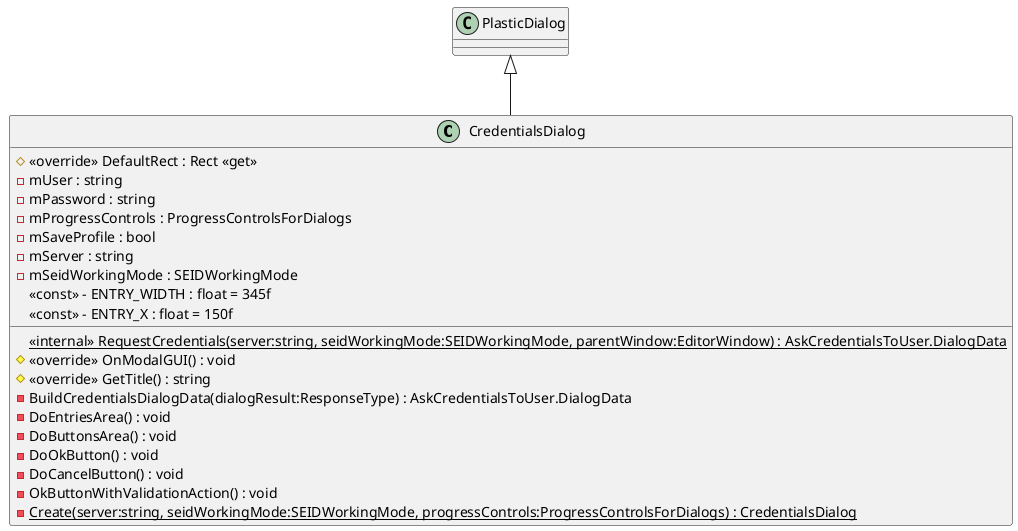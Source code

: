 @startuml
class CredentialsDialog {
    # <<override>> DefaultRect : Rect <<get>>
    <<internal>> {static} RequestCredentials(server:string, seidWorkingMode:SEIDWorkingMode, parentWindow:EditorWindow) : AskCredentialsToUser.DialogData
    # <<override>> OnModalGUI() : void
    # <<override>> GetTitle() : string
    - BuildCredentialsDialogData(dialogResult:ResponseType) : AskCredentialsToUser.DialogData
    - DoEntriesArea() : void
    - DoButtonsArea() : void
    - DoOkButton() : void
    - DoCancelButton() : void
    - OkButtonWithValidationAction() : void
    {static} - Create(server:string, seidWorkingMode:SEIDWorkingMode, progressControls:ProgressControlsForDialogs) : CredentialsDialog
    - mUser : string
    - mPassword : string
    - mProgressControls : ProgressControlsForDialogs
    - mSaveProfile : bool
    - mServer : string
    - mSeidWorkingMode : SEIDWorkingMode
    <<const>> - ENTRY_WIDTH : float = 345f
    <<const>> - ENTRY_X : float = 150f
}
PlasticDialog <|-- CredentialsDialog
@enduml
